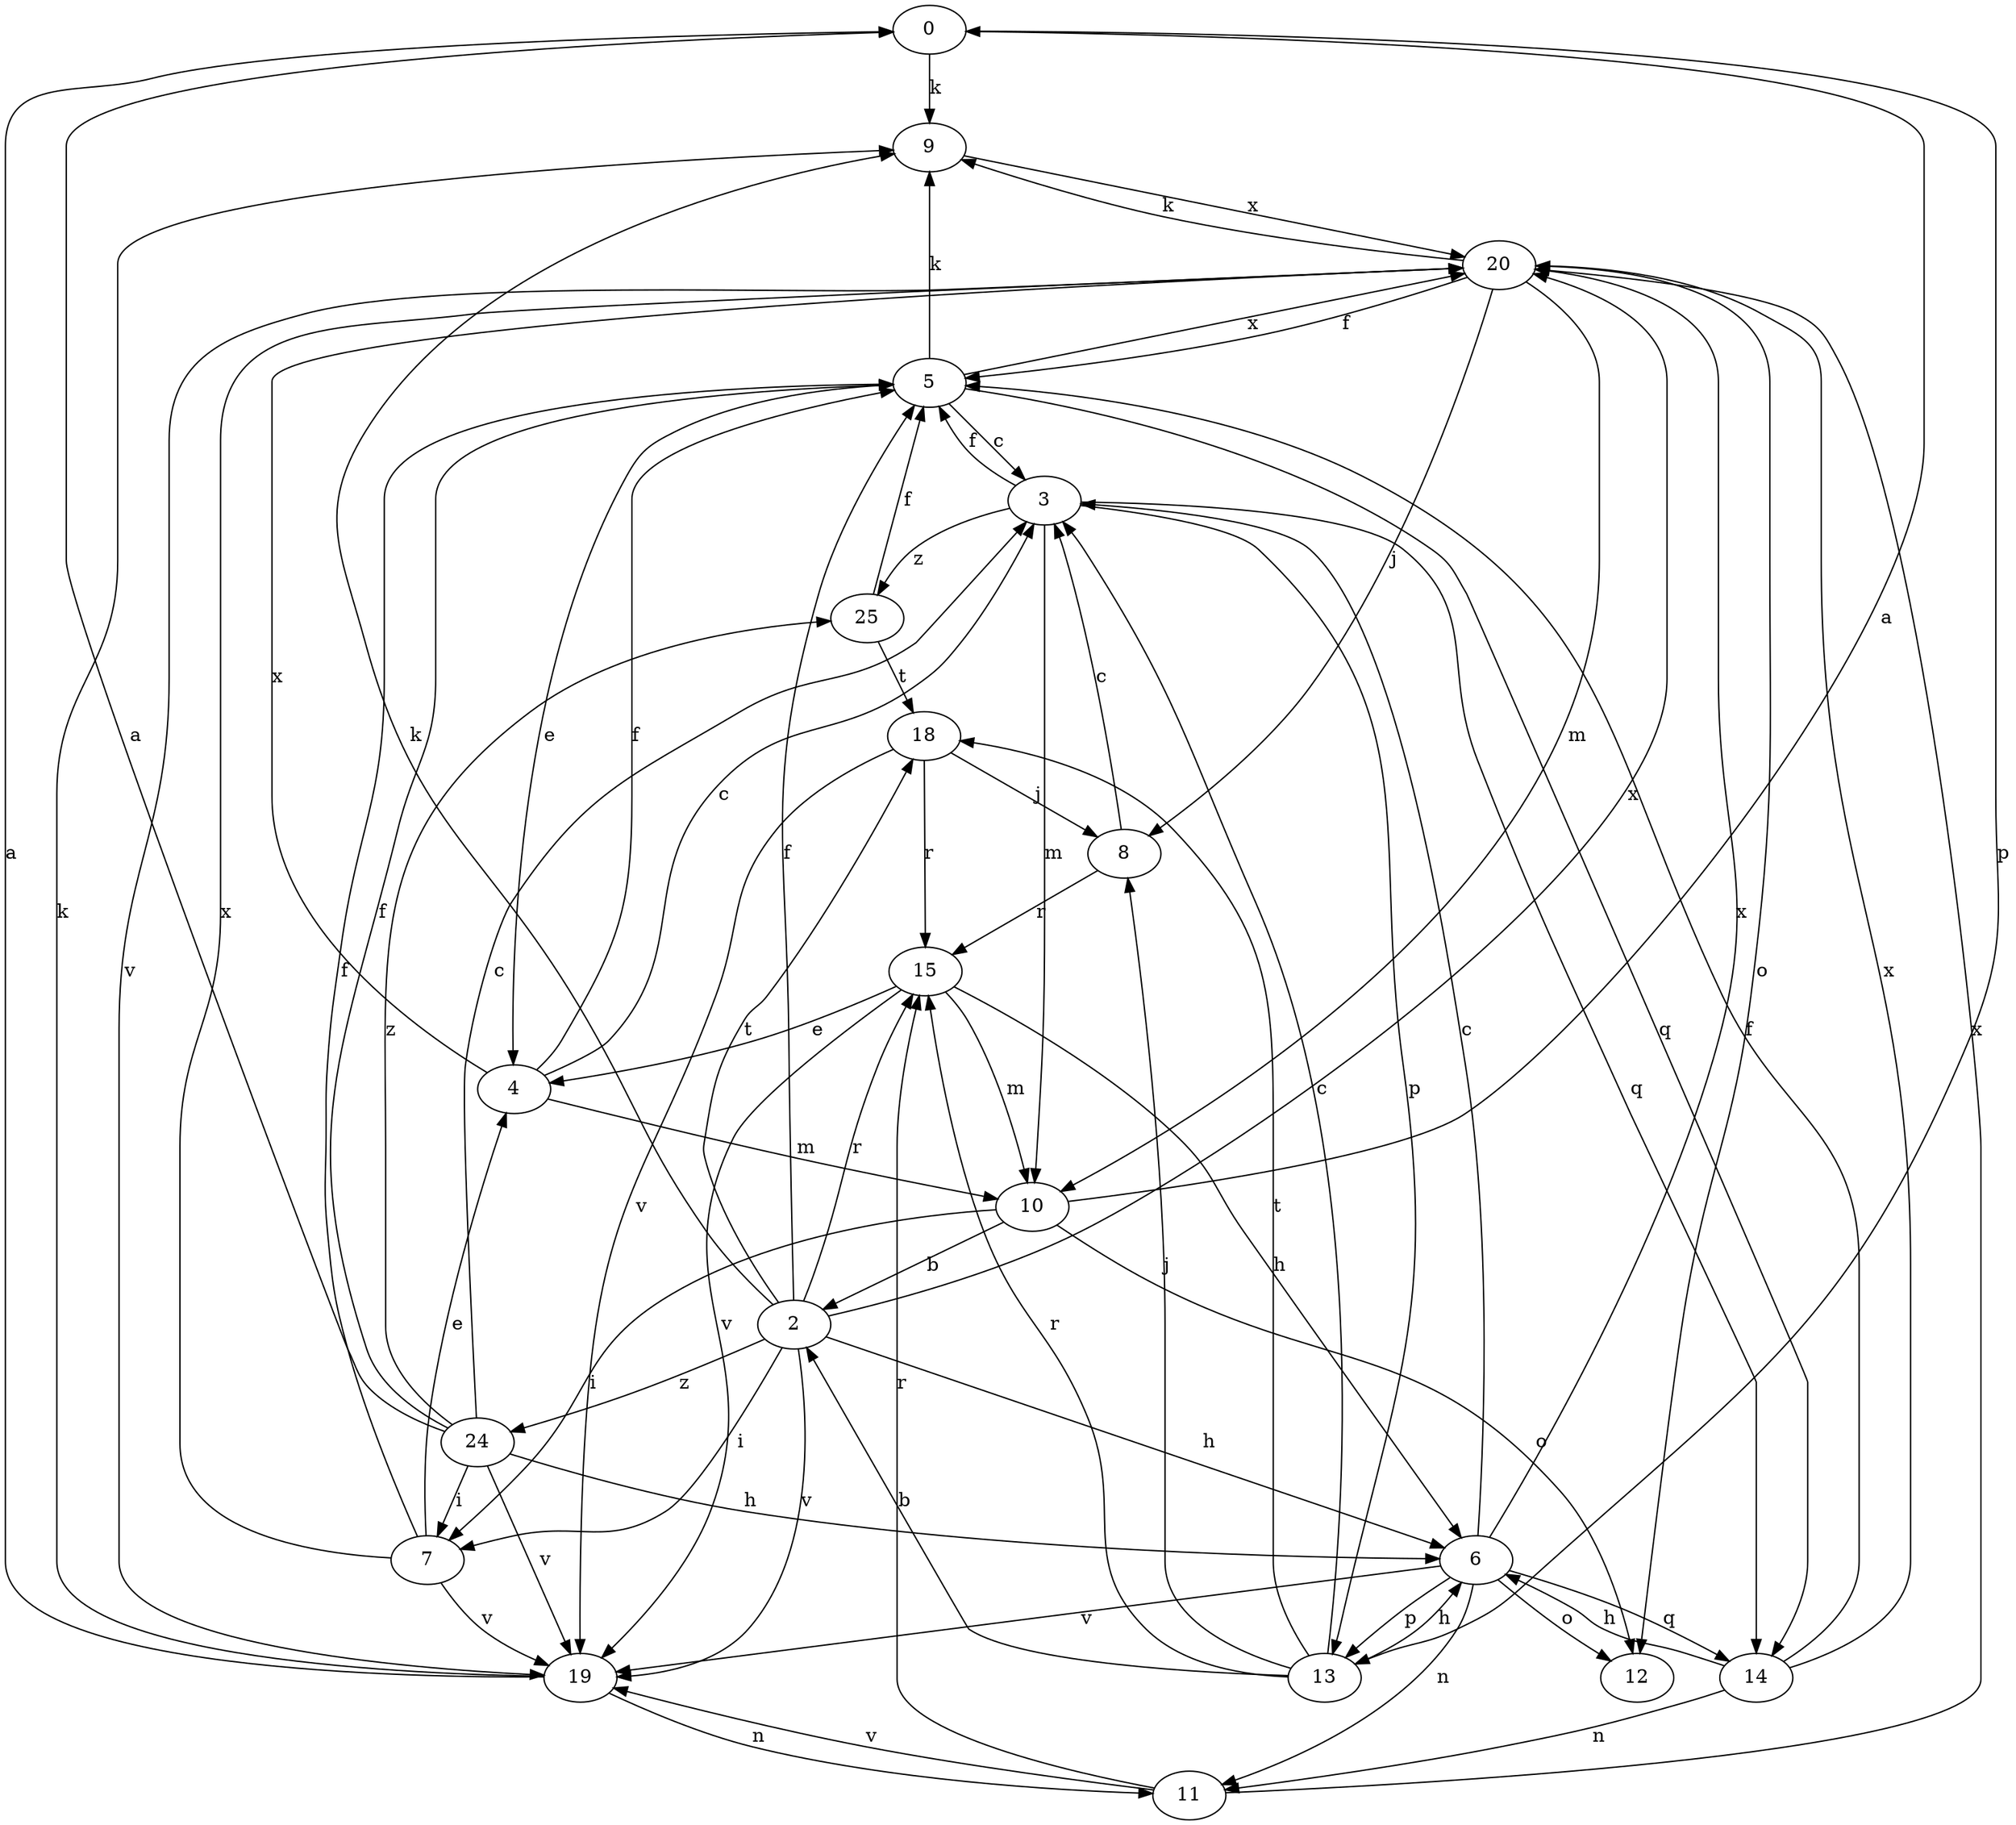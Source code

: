 strict digraph  {
0;
2;
3;
4;
5;
6;
7;
8;
9;
10;
11;
12;
13;
14;
15;
18;
19;
20;
24;
25;
0 -> 9  [label=k];
0 -> 13  [label=p];
2 -> 5  [label=f];
2 -> 6  [label=h];
2 -> 7  [label=i];
2 -> 9  [label=k];
2 -> 15  [label=r];
2 -> 18  [label=t];
2 -> 19  [label=v];
2 -> 20  [label=x];
2 -> 24  [label=z];
3 -> 5  [label=f];
3 -> 10  [label=m];
3 -> 13  [label=p];
3 -> 14  [label=q];
3 -> 25  [label=z];
4 -> 3  [label=c];
4 -> 5  [label=f];
4 -> 10  [label=m];
4 -> 20  [label=x];
5 -> 3  [label=c];
5 -> 4  [label=e];
5 -> 9  [label=k];
5 -> 14  [label=q];
5 -> 20  [label=x];
6 -> 3  [label=c];
6 -> 11  [label=n];
6 -> 12  [label=o];
6 -> 13  [label=p];
6 -> 14  [label=q];
6 -> 19  [label=v];
6 -> 20  [label=x];
7 -> 4  [label=e];
7 -> 5  [label=f];
7 -> 19  [label=v];
7 -> 20  [label=x];
8 -> 3  [label=c];
8 -> 15  [label=r];
9 -> 20  [label=x];
10 -> 0  [label=a];
10 -> 2  [label=b];
10 -> 7  [label=i];
10 -> 12  [label=o];
11 -> 15  [label=r];
11 -> 19  [label=v];
11 -> 20  [label=x];
13 -> 2  [label=b];
13 -> 3  [label=c];
13 -> 6  [label=h];
13 -> 8  [label=j];
13 -> 15  [label=r];
13 -> 18  [label=t];
14 -> 5  [label=f];
14 -> 6  [label=h];
14 -> 11  [label=n];
14 -> 20  [label=x];
15 -> 4  [label=e];
15 -> 6  [label=h];
15 -> 10  [label=m];
15 -> 19  [label=v];
18 -> 8  [label=j];
18 -> 15  [label=r];
18 -> 19  [label=v];
19 -> 0  [label=a];
19 -> 9  [label=k];
19 -> 11  [label=n];
20 -> 5  [label=f];
20 -> 8  [label=j];
20 -> 9  [label=k];
20 -> 10  [label=m];
20 -> 12  [label=o];
20 -> 19  [label=v];
24 -> 0  [label=a];
24 -> 3  [label=c];
24 -> 5  [label=f];
24 -> 6  [label=h];
24 -> 7  [label=i];
24 -> 19  [label=v];
24 -> 25  [label=z];
25 -> 5  [label=f];
25 -> 18  [label=t];
}
